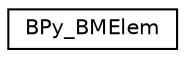digraph G
{
  edge [fontname="Helvetica",fontsize="10",labelfontname="Helvetica",labelfontsize="10"];
  node [fontname="Helvetica",fontsize="10",shape=record];
  rankdir=LR;
  Node1 [label="BPy_BMElem",height=0.2,width=0.4,color="black", fillcolor="white", style="filled",URL="$de/ddd/structBPy__BMElem.html"];
}
